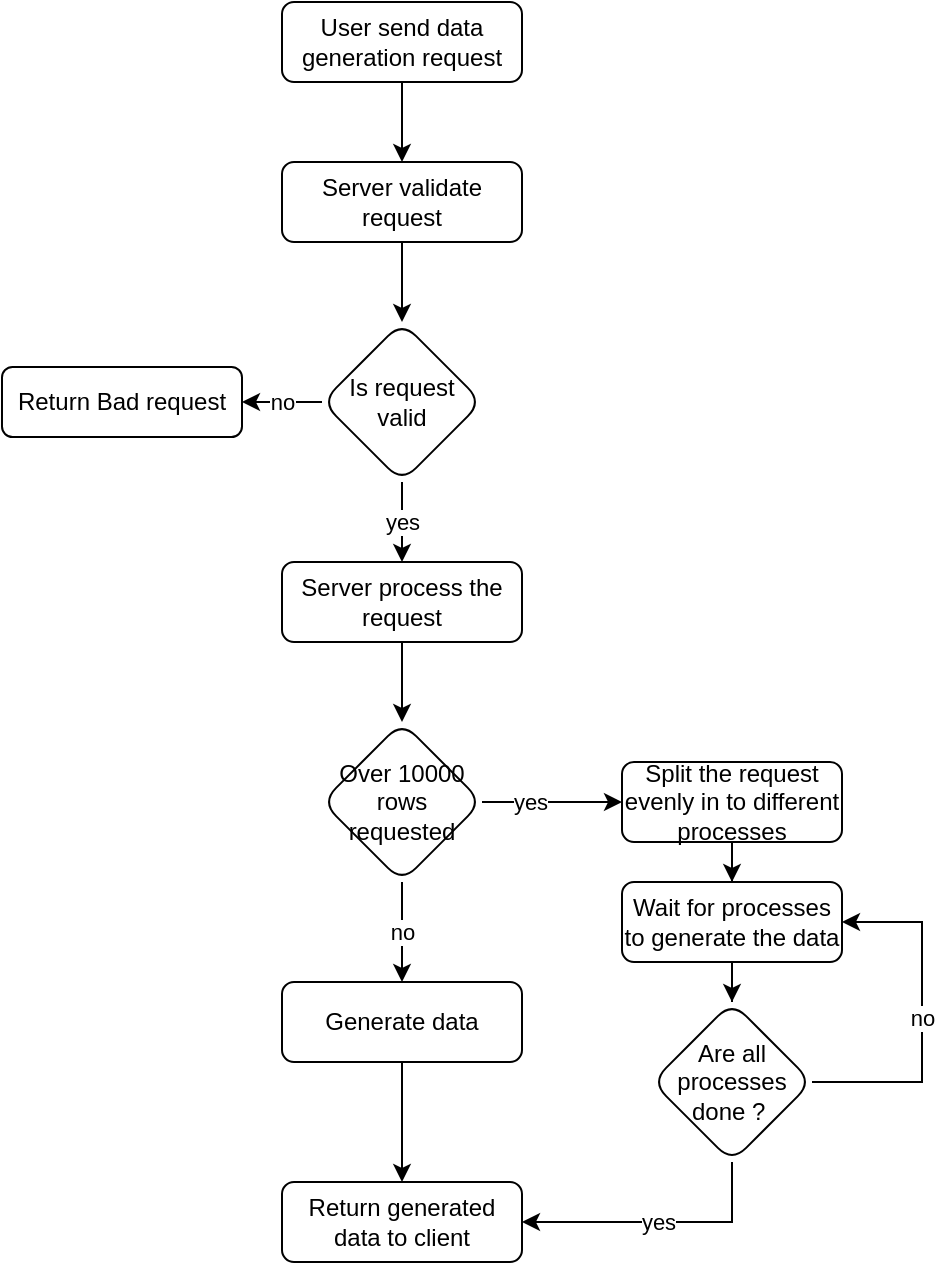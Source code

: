 <mxfile version="13.7.9" type="device"><diagram id="C5RBs43oDa-KdzZeNtuy" name="Page-1"><mxGraphModel dx="825" dy="456" grid="1" gridSize="10" guides="1" tooltips="1" connect="1" arrows="1" fold="1" page="1" pageScale="1" pageWidth="827" pageHeight="1169" math="0" shadow="0"><root><mxCell id="WIyWlLk6GJQsqaUBKTNV-0"/><mxCell id="WIyWlLk6GJQsqaUBKTNV-1" parent="WIyWlLk6GJQsqaUBKTNV-0"/><mxCell id="TB5EWWOWwLbizr-7UksQ-5" value="" style="edgeStyle=orthogonalEdgeStyle;rounded=0;orthogonalLoop=1;jettySize=auto;html=1;" edge="1" parent="WIyWlLk6GJQsqaUBKTNV-1" source="WIyWlLk6GJQsqaUBKTNV-3" target="TB5EWWOWwLbizr-7UksQ-4"><mxGeometry relative="1" as="geometry"/></mxCell><mxCell id="WIyWlLk6GJQsqaUBKTNV-3" value="User send data generation request" style="rounded=1;whiteSpace=wrap;html=1;fontSize=12;glass=0;strokeWidth=1;shadow=0;" parent="WIyWlLk6GJQsqaUBKTNV-1" vertex="1"><mxGeometry x="160" y="80" width="120" height="40" as="geometry"/></mxCell><mxCell id="TB5EWWOWwLbizr-7UksQ-13" value="" style="edgeStyle=orthogonalEdgeStyle;rounded=0;orthogonalLoop=1;jettySize=auto;html=1;" edge="1" parent="WIyWlLk6GJQsqaUBKTNV-1" source="TB5EWWOWwLbizr-7UksQ-4" target="TB5EWWOWwLbizr-7UksQ-12"><mxGeometry relative="1" as="geometry"/></mxCell><mxCell id="TB5EWWOWwLbizr-7UksQ-4" value="Server validate request" style="rounded=1;whiteSpace=wrap;html=1;fontSize=12;glass=0;strokeWidth=1;shadow=0;" vertex="1" parent="WIyWlLk6GJQsqaUBKTNV-1"><mxGeometry x="160" y="160" width="120" height="40" as="geometry"/></mxCell><mxCell id="TB5EWWOWwLbizr-7UksQ-16" value="no" style="edgeStyle=orthogonalEdgeStyle;rounded=0;orthogonalLoop=1;jettySize=auto;html=1;" edge="1" parent="WIyWlLk6GJQsqaUBKTNV-1" source="TB5EWWOWwLbizr-7UksQ-12" target="TB5EWWOWwLbizr-7UksQ-15"><mxGeometry relative="1" as="geometry"/></mxCell><mxCell id="TB5EWWOWwLbizr-7UksQ-18" value="yes" style="edgeStyle=orthogonalEdgeStyle;rounded=0;orthogonalLoop=1;jettySize=auto;html=1;" edge="1" parent="WIyWlLk6GJQsqaUBKTNV-1" source="TB5EWWOWwLbizr-7UksQ-12" target="TB5EWWOWwLbizr-7UksQ-17"><mxGeometry relative="1" as="geometry"/></mxCell><mxCell id="TB5EWWOWwLbizr-7UksQ-12" value="Is request valid" style="rhombus;whiteSpace=wrap;html=1;rounded=1;shadow=0;strokeWidth=1;glass=0;" vertex="1" parent="WIyWlLk6GJQsqaUBKTNV-1"><mxGeometry x="180" y="240" width="80" height="80" as="geometry"/></mxCell><mxCell id="TB5EWWOWwLbizr-7UksQ-15" value="Return Bad request" style="whiteSpace=wrap;html=1;rounded=1;shadow=0;strokeWidth=1;glass=0;" vertex="1" parent="WIyWlLk6GJQsqaUBKTNV-1"><mxGeometry x="20" y="262.5" width="120" height="35" as="geometry"/></mxCell><mxCell id="TB5EWWOWwLbizr-7UksQ-20" value="" style="edgeStyle=orthogonalEdgeStyle;rounded=0;orthogonalLoop=1;jettySize=auto;html=1;" edge="1" parent="WIyWlLk6GJQsqaUBKTNV-1" source="TB5EWWOWwLbizr-7UksQ-17" target="TB5EWWOWwLbizr-7UksQ-19"><mxGeometry relative="1" as="geometry"/></mxCell><mxCell id="TB5EWWOWwLbizr-7UksQ-17" value="Server process the request" style="whiteSpace=wrap;html=1;rounded=1;shadow=0;strokeWidth=1;glass=0;" vertex="1" parent="WIyWlLk6GJQsqaUBKTNV-1"><mxGeometry x="160" y="360" width="120" height="40" as="geometry"/></mxCell><mxCell id="TB5EWWOWwLbizr-7UksQ-22" value="no" style="edgeStyle=orthogonalEdgeStyle;rounded=0;orthogonalLoop=1;jettySize=auto;html=1;" edge="1" parent="WIyWlLk6GJQsqaUBKTNV-1" source="TB5EWWOWwLbizr-7UksQ-19" target="TB5EWWOWwLbizr-7UksQ-21"><mxGeometry relative="1" as="geometry"/></mxCell><mxCell id="TB5EWWOWwLbizr-7UksQ-28" value="" style="edgeStyle=orthogonalEdgeStyle;rounded=0;orthogonalLoop=1;jettySize=auto;html=1;" edge="1" parent="WIyWlLk6GJQsqaUBKTNV-1" source="TB5EWWOWwLbizr-7UksQ-19" target="TB5EWWOWwLbizr-7UksQ-27"><mxGeometry relative="1" as="geometry"/></mxCell><mxCell id="TB5EWWOWwLbizr-7UksQ-29" value="yes" style="edgeLabel;html=1;align=center;verticalAlign=middle;resizable=0;points=[];" vertex="1" connectable="0" parent="TB5EWWOWwLbizr-7UksQ-28"><mxGeometry x="-0.327" relative="1" as="geometry"><mxPoint as="offset"/></mxGeometry></mxCell><mxCell id="TB5EWWOWwLbizr-7UksQ-19" value="Over 10000 rows requested" style="rhombus;whiteSpace=wrap;html=1;rounded=1;shadow=0;strokeWidth=1;glass=0;" vertex="1" parent="WIyWlLk6GJQsqaUBKTNV-1"><mxGeometry x="180" y="440" width="80" height="80" as="geometry"/></mxCell><mxCell id="TB5EWWOWwLbizr-7UksQ-24" value="" style="edgeStyle=orthogonalEdgeStyle;rounded=0;orthogonalLoop=1;jettySize=auto;html=1;" edge="1" parent="WIyWlLk6GJQsqaUBKTNV-1" source="TB5EWWOWwLbizr-7UksQ-21" target="TB5EWWOWwLbizr-7UksQ-23"><mxGeometry relative="1" as="geometry"/></mxCell><mxCell id="TB5EWWOWwLbizr-7UksQ-21" value="Generate data" style="whiteSpace=wrap;html=1;rounded=1;shadow=0;strokeWidth=1;glass=0;" vertex="1" parent="WIyWlLk6GJQsqaUBKTNV-1"><mxGeometry x="160" y="570" width="120" height="40" as="geometry"/></mxCell><mxCell id="TB5EWWOWwLbizr-7UksQ-23" value="Return generated data to client" style="whiteSpace=wrap;html=1;rounded=1;shadow=0;strokeWidth=1;glass=0;" vertex="1" parent="WIyWlLk6GJQsqaUBKTNV-1"><mxGeometry x="160" y="670" width="120" height="40" as="geometry"/></mxCell><mxCell id="TB5EWWOWwLbizr-7UksQ-33" value="" style="edgeStyle=orthogonalEdgeStyle;rounded=0;orthogonalLoop=1;jettySize=auto;html=1;" edge="1" parent="WIyWlLk6GJQsqaUBKTNV-1" source="TB5EWWOWwLbizr-7UksQ-27" target="TB5EWWOWwLbizr-7UksQ-32"><mxGeometry relative="1" as="geometry"/></mxCell><mxCell id="TB5EWWOWwLbizr-7UksQ-27" value="Split the request evenly in to different processes" style="whiteSpace=wrap;html=1;rounded=1;shadow=0;strokeWidth=1;glass=0;" vertex="1" parent="WIyWlLk6GJQsqaUBKTNV-1"><mxGeometry x="330" y="460" width="110" height="40" as="geometry"/></mxCell><mxCell id="TB5EWWOWwLbizr-7UksQ-35" value="" style="edgeStyle=orthogonalEdgeStyle;rounded=0;orthogonalLoop=1;jettySize=auto;html=1;" edge="1" parent="WIyWlLk6GJQsqaUBKTNV-1" source="TB5EWWOWwLbizr-7UksQ-32" target="TB5EWWOWwLbizr-7UksQ-34"><mxGeometry relative="1" as="geometry"/></mxCell><mxCell id="TB5EWWOWwLbizr-7UksQ-32" value="Wait for processes to generate the data" style="whiteSpace=wrap;html=1;rounded=1;shadow=0;strokeWidth=1;glass=0;" vertex="1" parent="WIyWlLk6GJQsqaUBKTNV-1"><mxGeometry x="330" y="520" width="110" height="40" as="geometry"/></mxCell><mxCell id="TB5EWWOWwLbizr-7UksQ-36" value="no" style="edgeStyle=orthogonalEdgeStyle;rounded=0;orthogonalLoop=1;jettySize=auto;html=1;entryX=1;entryY=0.5;entryDx=0;entryDy=0;" edge="1" parent="WIyWlLk6GJQsqaUBKTNV-1" source="TB5EWWOWwLbizr-7UksQ-34" target="TB5EWWOWwLbizr-7UksQ-32"><mxGeometry relative="1" as="geometry"><mxPoint x="480" y="540" as="targetPoint"/><Array as="points"><mxPoint x="480" y="620"/><mxPoint x="480" y="540"/></Array></mxGeometry></mxCell><mxCell id="TB5EWWOWwLbizr-7UksQ-37" value="yes" style="edgeStyle=orthogonalEdgeStyle;rounded=0;orthogonalLoop=1;jettySize=auto;html=1;entryX=1;entryY=0.5;entryDx=0;entryDy=0;" edge="1" parent="WIyWlLk6GJQsqaUBKTNV-1" source="TB5EWWOWwLbizr-7UksQ-34" target="TB5EWWOWwLbizr-7UksQ-23"><mxGeometry relative="1" as="geometry"><Array as="points"><mxPoint x="385" y="690"/></Array></mxGeometry></mxCell><mxCell id="TB5EWWOWwLbizr-7UksQ-34" value="Are all processes done ?&amp;nbsp;" style="rhombus;whiteSpace=wrap;html=1;rounded=1;shadow=0;strokeWidth=1;glass=0;" vertex="1" parent="WIyWlLk6GJQsqaUBKTNV-1"><mxGeometry x="345" y="580" width="80" height="80" as="geometry"/></mxCell></root></mxGraphModel></diagram></mxfile>